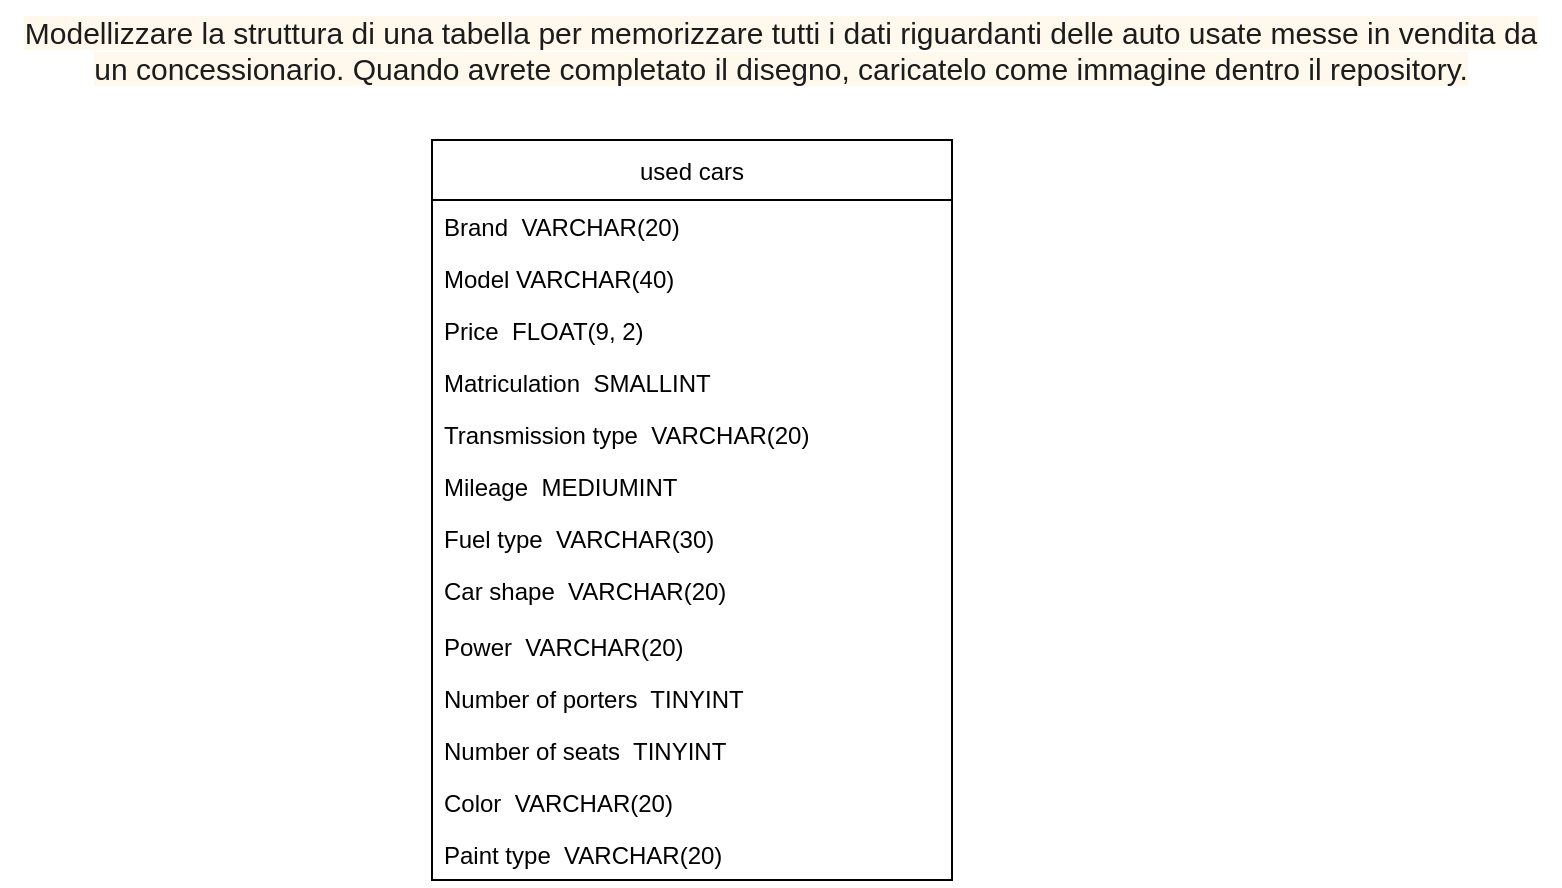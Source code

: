 <mxfile version="20.0.4" type="github">
  <diagram id="C5RBs43oDa-KdzZeNtuy" name="Page-1">
    <mxGraphModel dx="1422" dy="762" grid="1" gridSize="10" guides="1" tooltips="1" connect="1" arrows="1" fold="1" page="1" pageScale="1" pageWidth="827" pageHeight="1169" math="0" shadow="0">
      <root>
        <mxCell id="WIyWlLk6GJQsqaUBKTNV-0" />
        <mxCell id="WIyWlLk6GJQsqaUBKTNV-1" parent="WIyWlLk6GJQsqaUBKTNV-0" />
        <mxCell id="-jnsl_CoM5FNMp7R_Cmq-15" value="&lt;span style=&quot;color: rgb(29, 28, 29); font-family: Slack-Lato, Slack-Fractions, appleLogo, sans-serif; font-size: 15px; font-variant-ligatures: common-ligatures; text-align: left; background-color: rgba(242, 199, 68, 0.1);&quot;&gt;Modellizzare la struttura di una tabella per memorizzare tutti i dati riguardanti delle auto usate messe in vendita da &lt;br&gt;un concessionario. Quando avrete completato il disegno, caricatelo come immagine dentro il repository.&lt;/span&gt;" style="text;html=1;align=center;verticalAlign=middle;resizable=0;points=[];autosize=1;strokeColor=none;fillColor=none;" vertex="1" parent="WIyWlLk6GJQsqaUBKTNV-1">
          <mxGeometry x="24" y="30" width="780" height="50" as="geometry" />
        </mxCell>
        <mxCell id="-jnsl_CoM5FNMp7R_Cmq-17" value="used cars" style="swimlane;fontStyle=0;childLayout=stackLayout;horizontal=1;startSize=30;fillColor=none;horizontalStack=0;resizeParent=1;resizeParentMax=0;resizeLast=0;collapsible=1;marginBottom=0;" vertex="1" parent="WIyWlLk6GJQsqaUBKTNV-1">
          <mxGeometry x="240" y="100" width="260" height="370" as="geometry" />
        </mxCell>
        <mxCell id="-jnsl_CoM5FNMp7R_Cmq-22" value="Brand  VARCHAR(20)" style="text;strokeColor=none;fillColor=none;align=left;verticalAlign=top;spacingLeft=4;spacingRight=4;overflow=hidden;rotatable=0;points=[[0,0.5],[1,0.5]];portConstraint=eastwest;" vertex="1" parent="-jnsl_CoM5FNMp7R_Cmq-17">
          <mxGeometry y="30" width="260" height="26" as="geometry" />
        </mxCell>
        <mxCell id="-jnsl_CoM5FNMp7R_Cmq-23" value="Model VARCHAR(40)" style="text;strokeColor=none;fillColor=none;align=left;verticalAlign=top;spacingLeft=4;spacingRight=4;overflow=hidden;rotatable=0;points=[[0,0.5],[1,0.5]];portConstraint=eastwest;" vertex="1" parent="-jnsl_CoM5FNMp7R_Cmq-17">
          <mxGeometry y="56" width="260" height="26" as="geometry" />
        </mxCell>
        <mxCell id="-jnsl_CoM5FNMp7R_Cmq-20" value="Price  FLOAT(9, 2)" style="text;strokeColor=none;fillColor=none;align=left;verticalAlign=top;spacingLeft=4;spacingRight=4;overflow=hidden;rotatable=0;points=[[0,0.5],[1,0.5]];portConstraint=eastwest;" vertex="1" parent="-jnsl_CoM5FNMp7R_Cmq-17">
          <mxGeometry y="82" width="260" height="26" as="geometry" />
        </mxCell>
        <mxCell id="-jnsl_CoM5FNMp7R_Cmq-25" value="Matriculation  SMALLINT" style="text;strokeColor=none;fillColor=none;align=left;verticalAlign=top;spacingLeft=4;spacingRight=4;overflow=hidden;rotatable=0;points=[[0,0.5],[1,0.5]];portConstraint=eastwest;" vertex="1" parent="-jnsl_CoM5FNMp7R_Cmq-17">
          <mxGeometry y="108" width="260" height="26" as="geometry" />
        </mxCell>
        <mxCell id="-jnsl_CoM5FNMp7R_Cmq-26" value="Transmission type  VARCHAR(20)" style="text;strokeColor=none;fillColor=none;align=left;verticalAlign=top;spacingLeft=4;spacingRight=4;overflow=hidden;rotatable=0;points=[[0,0.5],[1,0.5]];portConstraint=eastwest;" vertex="1" parent="-jnsl_CoM5FNMp7R_Cmq-17">
          <mxGeometry y="134" width="260" height="26" as="geometry" />
        </mxCell>
        <mxCell id="-jnsl_CoM5FNMp7R_Cmq-30" value="Mileage  MEDIUMINT" style="text;strokeColor=none;fillColor=none;align=left;verticalAlign=top;spacingLeft=4;spacingRight=4;overflow=hidden;rotatable=0;points=[[0,0.5],[1,0.5]];portConstraint=eastwest;" vertex="1" parent="-jnsl_CoM5FNMp7R_Cmq-17">
          <mxGeometry y="160" width="260" height="26" as="geometry" />
        </mxCell>
        <mxCell id="-jnsl_CoM5FNMp7R_Cmq-29" value="Fuel type  VARCHAR(30)" style="text;strokeColor=none;fillColor=none;align=left;verticalAlign=top;spacingLeft=4;spacingRight=4;overflow=hidden;rotatable=0;points=[[0,0.5],[1,0.5]];portConstraint=eastwest;" vertex="1" parent="-jnsl_CoM5FNMp7R_Cmq-17">
          <mxGeometry y="186" width="260" height="26" as="geometry" />
        </mxCell>
        <mxCell id="-jnsl_CoM5FNMp7R_Cmq-31" value="Car shape  VARCHAR(20)" style="text;strokeColor=none;fillColor=none;align=left;verticalAlign=top;spacingLeft=4;spacingRight=4;overflow=hidden;rotatable=0;points=[[0,0.5],[1,0.5]];portConstraint=eastwest;" vertex="1" parent="-jnsl_CoM5FNMp7R_Cmq-17">
          <mxGeometry y="212" width="260" height="28" as="geometry" />
        </mxCell>
        <mxCell id="-jnsl_CoM5FNMp7R_Cmq-24" value="Power  VARCHAR(20)" style="text;strokeColor=none;fillColor=none;align=left;verticalAlign=top;spacingLeft=4;spacingRight=4;overflow=hidden;rotatable=0;points=[[0,0.5],[1,0.5]];portConstraint=eastwest;" vertex="1" parent="-jnsl_CoM5FNMp7R_Cmq-17">
          <mxGeometry y="240" width="260" height="26" as="geometry" />
        </mxCell>
        <mxCell id="-jnsl_CoM5FNMp7R_Cmq-32" value="Number of porters  TINYINT" style="text;strokeColor=none;fillColor=none;align=left;verticalAlign=top;spacingLeft=4;spacingRight=4;overflow=hidden;rotatable=0;points=[[0,0.5],[1,0.5]];portConstraint=eastwest;" vertex="1" parent="-jnsl_CoM5FNMp7R_Cmq-17">
          <mxGeometry y="266" width="260" height="26" as="geometry" />
        </mxCell>
        <mxCell id="-jnsl_CoM5FNMp7R_Cmq-34" value="Number of seats  TINYINT" style="text;strokeColor=none;fillColor=none;align=left;verticalAlign=top;spacingLeft=4;spacingRight=4;overflow=hidden;rotatable=0;points=[[0,0.5],[1,0.5]];portConstraint=eastwest;" vertex="1" parent="-jnsl_CoM5FNMp7R_Cmq-17">
          <mxGeometry y="292" width="260" height="26" as="geometry" />
        </mxCell>
        <mxCell id="-jnsl_CoM5FNMp7R_Cmq-36" value="Color  VARCHAR(20)" style="text;strokeColor=none;fillColor=none;align=left;verticalAlign=top;spacingLeft=4;spacingRight=4;overflow=hidden;rotatable=0;points=[[0,0.5],[1,0.5]];portConstraint=eastwest;" vertex="1" parent="-jnsl_CoM5FNMp7R_Cmq-17">
          <mxGeometry y="318" width="260" height="26" as="geometry" />
        </mxCell>
        <mxCell id="-jnsl_CoM5FNMp7R_Cmq-37" value="Paint type  VARCHAR(20)" style="text;strokeColor=none;fillColor=none;align=left;verticalAlign=top;spacingLeft=4;spacingRight=4;overflow=hidden;rotatable=0;points=[[0,0.5],[1,0.5]];portConstraint=eastwest;" vertex="1" parent="-jnsl_CoM5FNMp7R_Cmq-17">
          <mxGeometry y="344" width="260" height="26" as="geometry" />
        </mxCell>
      </root>
    </mxGraphModel>
  </diagram>
</mxfile>
